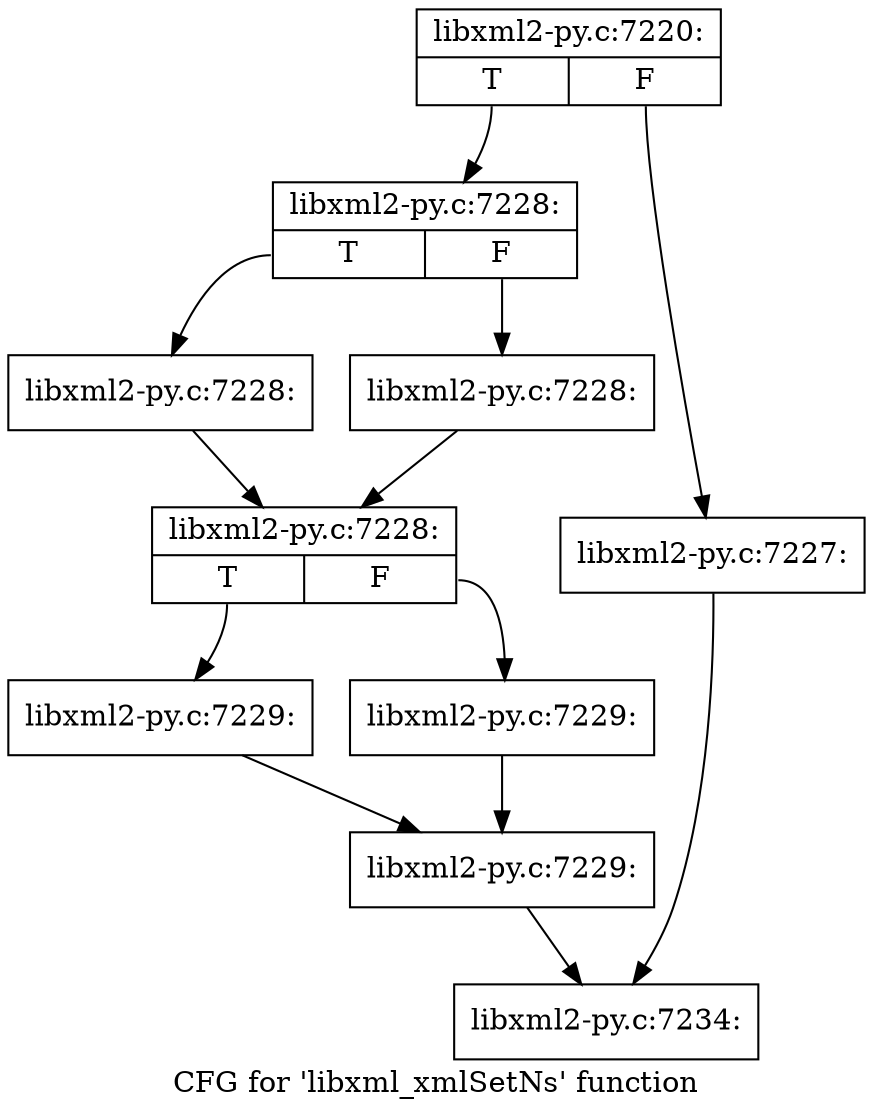 digraph "CFG for 'libxml_xmlSetNs' function" {
	label="CFG for 'libxml_xmlSetNs' function";

	Node0x42f74d0 [shape=record,label="{libxml2-py.c:7220:|{<s0>T|<s1>F}}"];
	Node0x42f74d0:s0 -> Node0x42fb670;
	Node0x42f74d0:s1 -> Node0x42fb620;
	Node0x42fb620 [shape=record,label="{libxml2-py.c:7227:}"];
	Node0x42fb620 -> Node0x42f7800;
	Node0x42fb670 [shape=record,label="{libxml2-py.c:7228:|{<s0>T|<s1>F}}"];
	Node0x42fb670:s0 -> Node0x42fbf00;
	Node0x42fb670:s1 -> Node0x42fbf50;
	Node0x42fbf00 [shape=record,label="{libxml2-py.c:7228:}"];
	Node0x42fbf00 -> Node0x42fbfa0;
	Node0x42fbf50 [shape=record,label="{libxml2-py.c:7228:}"];
	Node0x42fbf50 -> Node0x42fbfa0;
	Node0x42fbfa0 [shape=record,label="{libxml2-py.c:7228:|{<s0>T|<s1>F}}"];
	Node0x42fbfa0:s0 -> Node0x42fc5d0;
	Node0x42fbfa0:s1 -> Node0x42fc620;
	Node0x42fc5d0 [shape=record,label="{libxml2-py.c:7229:}"];
	Node0x42fc5d0 -> Node0x42fc670;
	Node0x42fc620 [shape=record,label="{libxml2-py.c:7229:}"];
	Node0x42fc620 -> Node0x42fc670;
	Node0x42fc670 [shape=record,label="{libxml2-py.c:7229:}"];
	Node0x42fc670 -> Node0x42f7800;
	Node0x42f7800 [shape=record,label="{libxml2-py.c:7234:}"];
}
